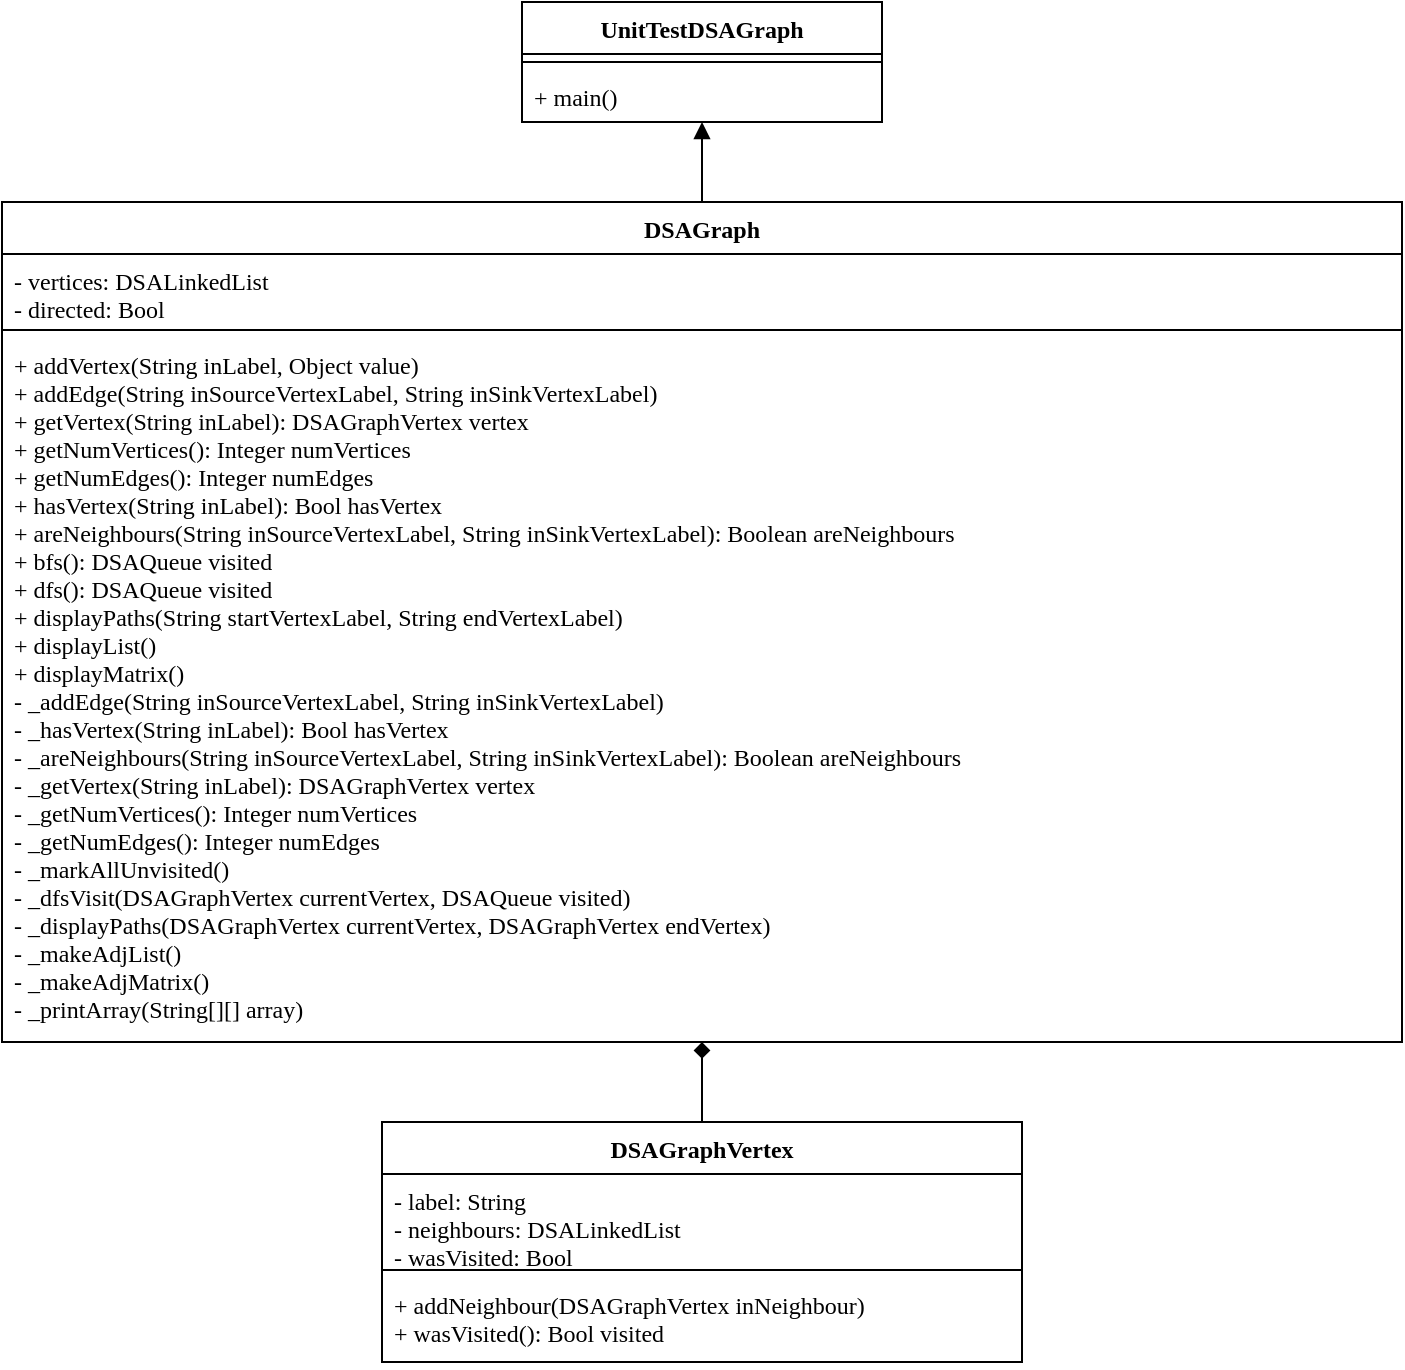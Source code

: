 <mxfile version="13.6.5">
    <diagram id="lRXgGadiFC9ybKc5_eL6" name="Page-1">
        <mxGraphModel dx="667" dy="829" grid="1" gridSize="10" guides="1" tooltips="1" connect="1" arrows="1" fold="1" page="1" pageScale="1" pageWidth="800" pageHeight="800" math="0" shadow="0">
            <root>
                <mxCell id="0"/>
                <mxCell id="1" parent="0"/>
                <mxCell id="MWVS0yfU9ljRbCC47P48-19" style="edgeStyle=orthogonalEdgeStyle;rounded=0;orthogonalLoop=1;jettySize=auto;html=1;exitX=0.5;exitY=1;exitDx=0;exitDy=0;entryX=0.5;entryY=0;entryDx=0;entryDy=0;fontFamily=Fira Code;startArrow=block;startFill=1;endArrow=none;endFill=0;" parent="1" source="MWVS0yfU9ljRbCC47P48-5" target="MWVS0yfU9ljRbCC47P48-1" edge="1">
                    <mxGeometry relative="1" as="geometry"/>
                </mxCell>
                <mxCell id="2" style="edgeStyle=orthogonalEdgeStyle;rounded=0;orthogonalLoop=1;jettySize=auto;html=1;exitX=0.5;exitY=0;exitDx=0;exitDy=0;entryX=0.5;entryY=1;entryDx=0;entryDy=0;entryPerimeter=0;endArrow=diamond;endFill=1;" parent="1" source="MWVS0yfU9ljRbCC47P48-12" target="MWVS0yfU9ljRbCC47P48-4" edge="1">
                    <mxGeometry relative="1" as="geometry"/>
                </mxCell>
                <mxCell id="MWVS0yfU9ljRbCC47P48-1" value="DSAGraph" style="swimlane;fontStyle=1;align=center;verticalAlign=top;childLayout=stackLayout;horizontal=1;startSize=26;horizontalStack=0;resizeParent=1;resizeParentMax=0;resizeLast=0;collapsible=1;marginBottom=0;fontFamily=Fira Code;" parent="1" vertex="1">
                    <mxGeometry x="50" y="160" width="700" height="420" as="geometry"/>
                </mxCell>
                <mxCell id="MWVS0yfU9ljRbCC47P48-2" value="- vertices: DSALinkedList&#10;- directed: Bool" style="text;strokeColor=none;fillColor=none;align=left;verticalAlign=top;spacingLeft=4;spacingRight=4;overflow=hidden;rotatable=0;points=[[0,0.5],[1,0.5]];portConstraint=eastwest;fontFamily=Fira Code;" parent="MWVS0yfU9ljRbCC47P48-1" vertex="1">
                    <mxGeometry y="26" width="700" height="34" as="geometry"/>
                </mxCell>
                <mxCell id="MWVS0yfU9ljRbCC47P48-3" value="" style="line;strokeWidth=1;fillColor=none;align=left;verticalAlign=middle;spacingTop=-1;spacingLeft=3;spacingRight=3;rotatable=0;labelPosition=right;points=[];portConstraint=eastwest;" parent="MWVS0yfU9ljRbCC47P48-1" vertex="1">
                    <mxGeometry y="60" width="700" height="8" as="geometry"/>
                </mxCell>
                <mxCell id="MWVS0yfU9ljRbCC47P48-4" value="+ addVertex(String inLabel, Object value)&#10;+ addEdge(String inSourceVertexLabel, String inSinkVertexLabel)&#10;+ getVertex(String inLabel): DSAGraphVertex vertex&#10;+ getNumVertices(): Integer numVertices&#10;+ getNumEdges(): Integer numEdges&#10;+ hasVertex(String inLabel): Bool hasVertex&#10;+ areNeighbours(String inSourceVertexLabel, String inSinkVertexLabel): Boolean areNeighbours&#10;+ bfs(): DSAQueue visited&#10;+ dfs(): DSAQueue visited&#10;+ displayPaths(String startVertexLabel, String endVertexLabel)&#10;+ displayList()&#10;+ displayMatrix()&#10;- _addEdge(String inSourceVertexLabel, String inSinkVertexLabel)&#10;- _hasVertex(String inLabel): Bool hasVertex&#10;- _areNeighbours(String inSourceVertexLabel, String inSinkVertexLabel): Boolean areNeighbours&#10;- _getVertex(String inLabel): DSAGraphVertex vertex&#10;- _getNumVertices(): Integer numVertices&#10;- _getNumEdges(): Integer numEdges&#10;- _markAllUnvisited()&#10;- _dfsVisit(DSAGraphVertex currentVertex, DSAQueue visited)&#10;- _displayPaths(DSAGraphVertex currentVertex, DSAGraphVertex endVertex)&#10;- _makeAdjList()&#10;- _makeAdjMatrix()&#10;- _printArray(String[][] array)&#10;&#10;" style="text;strokeColor=none;fillColor=none;align=left;verticalAlign=top;spacingLeft=4;spacingRight=4;overflow=hidden;rotatable=0;points=[[0,0.5],[1,0.5]];portConstraint=eastwest;fontFamily=Fira Code;" parent="MWVS0yfU9ljRbCC47P48-1" vertex="1">
                    <mxGeometry y="68" width="700" height="352" as="geometry"/>
                </mxCell>
                <mxCell id="MWVS0yfU9ljRbCC47P48-5" value="UnitTestDSAGraph" style="swimlane;fontStyle=1;align=center;verticalAlign=top;childLayout=stackLayout;horizontal=1;startSize=26;horizontalStack=0;resizeParent=1;resizeParentMax=0;resizeLast=0;collapsible=1;marginBottom=0;fontFamily=Fira Code;" parent="1" vertex="1">
                    <mxGeometry x="310" y="60" width="180" height="60" as="geometry"/>
                </mxCell>
                <mxCell id="MWVS0yfU9ljRbCC47P48-7" value="" style="line;strokeWidth=1;fillColor=none;align=left;verticalAlign=middle;spacingTop=-1;spacingLeft=3;spacingRight=3;rotatable=0;labelPosition=right;points=[];portConstraint=eastwest;" parent="MWVS0yfU9ljRbCC47P48-5" vertex="1">
                    <mxGeometry y="26" width="180" height="8" as="geometry"/>
                </mxCell>
                <mxCell id="MWVS0yfU9ljRbCC47P48-8" value="+ main()" style="text;strokeColor=none;align=left;verticalAlign=top;spacingLeft=4;spacingRight=4;overflow=hidden;rotatable=0;points=[[0,0.5],[1,0.5]];portConstraint=eastwest;fontFamily=Fira Code;" parent="MWVS0yfU9ljRbCC47P48-5" vertex="1">
                    <mxGeometry y="34" width="180" height="26" as="geometry"/>
                </mxCell>
                <mxCell id="MWVS0yfU9ljRbCC47P48-12" value="DSAGraphVertex" style="swimlane;fontStyle=1;align=center;verticalAlign=top;childLayout=stackLayout;horizontal=1;startSize=26;horizontalStack=0;resizeParent=1;resizeParentMax=0;resizeLast=0;collapsible=1;marginBottom=0;fontFamily=Fira Code;" parent="1" vertex="1">
                    <mxGeometry x="240" y="620" width="320" height="120" as="geometry"/>
                </mxCell>
                <mxCell id="MWVS0yfU9ljRbCC47P48-13" value="- label: String &#10;- neighbours: DSALinkedList&#10;- wasVisited: Bool" style="text;strokeColor=none;fillColor=none;align=left;verticalAlign=top;spacingLeft=4;spacingRight=4;overflow=hidden;rotatable=0;points=[[0,0.5],[1,0.5]];portConstraint=eastwest;fontFamily=Fira Code;" parent="MWVS0yfU9ljRbCC47P48-12" vertex="1">
                    <mxGeometry y="26" width="320" height="44" as="geometry"/>
                </mxCell>
                <mxCell id="MWVS0yfU9ljRbCC47P48-14" value="" style="line;strokeWidth=1;fillColor=none;align=left;verticalAlign=middle;spacingTop=-1;spacingLeft=3;spacingRight=3;rotatable=0;labelPosition=right;points=[];portConstraint=eastwest;" parent="MWVS0yfU9ljRbCC47P48-12" vertex="1">
                    <mxGeometry y="70" width="320" height="8" as="geometry"/>
                </mxCell>
                <mxCell id="MWVS0yfU9ljRbCC47P48-15" value="+ addNeighbour(DSAGraphVertex inNeighbour)&#10;+ wasVisited(): Bool visited&#10;" style="text;strokeColor=none;fillColor=none;align=left;verticalAlign=top;spacingLeft=4;spacingRight=4;overflow=hidden;rotatable=0;points=[[0,0.5],[1,0.5]];portConstraint=eastwest;fontFamily=Fira Code;" parent="MWVS0yfU9ljRbCC47P48-12" vertex="1">
                    <mxGeometry y="78" width="320" height="42" as="geometry"/>
                </mxCell>
            </root>
        </mxGraphModel>
    </diagram>
</mxfile>